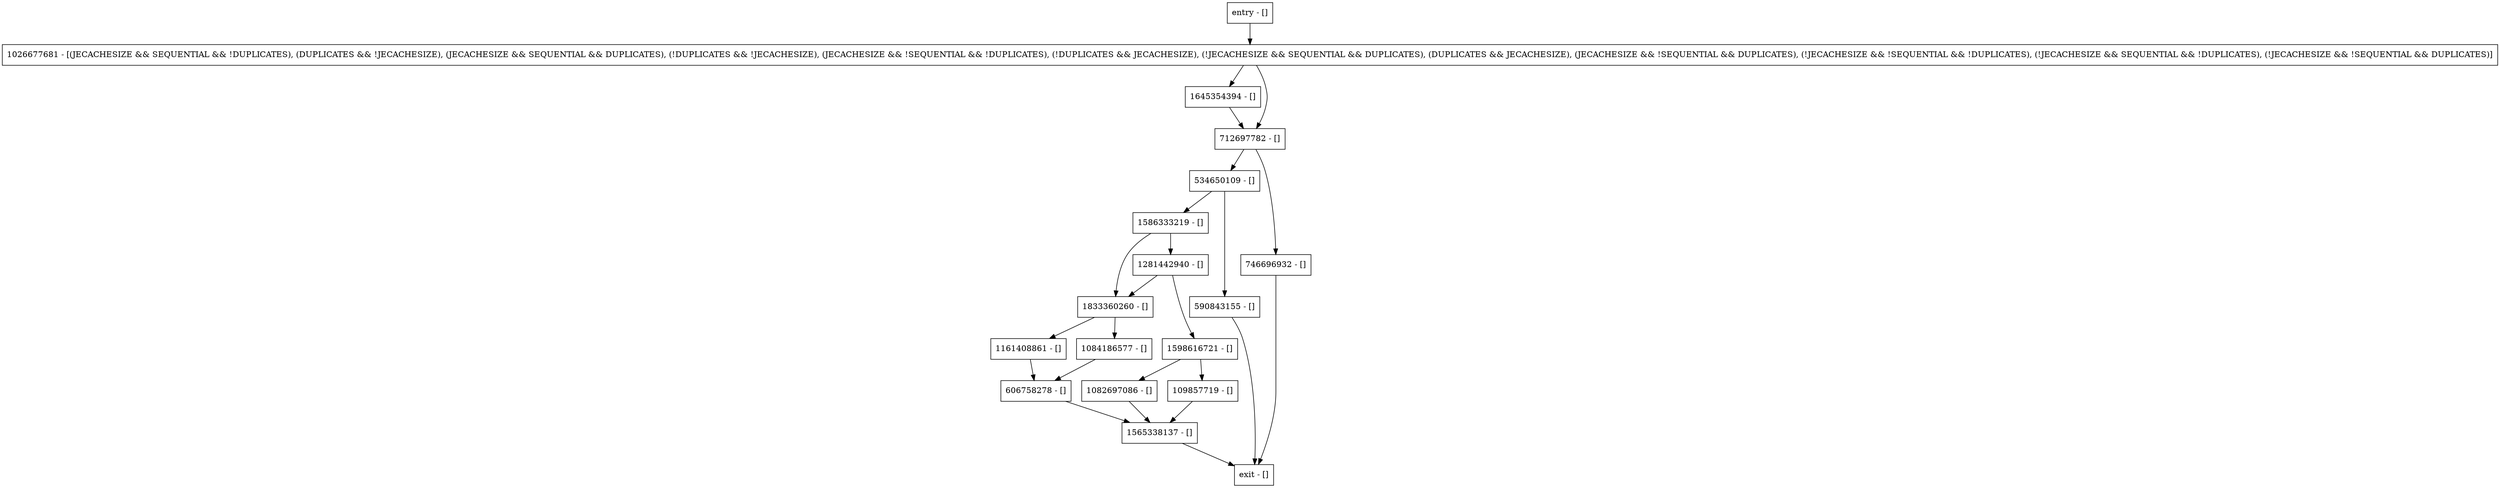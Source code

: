 digraph releaseAndFindNotifyTargetsInternal {
node [shape=record];
1161408861 [label="1161408861 - []"];
606758278 [label="606758278 - []"];
1026677681 [label="1026677681 - [(JECACHESIZE && SEQUENTIAL && !DUPLICATES), (DUPLICATES && !JECACHESIZE), (JECACHESIZE && SEQUENTIAL && DUPLICATES), (!DUPLICATES && !JECACHESIZE), (JECACHESIZE && !SEQUENTIAL && !DUPLICATES), (!DUPLICATES && JECACHESIZE), (!JECACHESIZE && SEQUENTIAL && DUPLICATES), (DUPLICATES && JECACHESIZE), (JECACHESIZE && !SEQUENTIAL && DUPLICATES), (!JECACHESIZE && !SEQUENTIAL && !DUPLICATES), (!JECACHESIZE && SEQUENTIAL && !DUPLICATES), (!JECACHESIZE && !SEQUENTIAL && DUPLICATES)]"];
1082697086 [label="1082697086 - []"];
1645354394 [label="1645354394 - []"];
534650109 [label="534650109 - []"];
1586333219 [label="1586333219 - []"];
entry [label="entry - []"];
exit [label="exit - []"];
1833360260 [label="1833360260 - []"];
712697782 [label="712697782 - []"];
1281442940 [label="1281442940 - []"];
1565338137 [label="1565338137 - []"];
1084186577 [label="1084186577 - []"];
1598616721 [label="1598616721 - []"];
109857719 [label="109857719 - []"];
590843155 [label="590843155 - []"];
746696932 [label="746696932 - []"];
entry;
exit;
1161408861 -> 606758278;
606758278 -> 1565338137;
1026677681 -> 712697782;
1026677681 -> 1645354394;
1082697086 -> 1565338137;
1645354394 -> 712697782;
534650109 -> 1586333219;
534650109 -> 590843155;
1586333219 -> 1833360260;
1586333219 -> 1281442940;
entry -> 1026677681;
1833360260 -> 1161408861;
1833360260 -> 1084186577;
712697782 -> 534650109;
712697782 -> 746696932;
1281442940 -> 1833360260;
1281442940 -> 1598616721;
1565338137 -> exit;
1084186577 -> 606758278;
1598616721 -> 109857719;
1598616721 -> 1082697086;
109857719 -> 1565338137;
590843155 -> exit;
746696932 -> exit;
}
